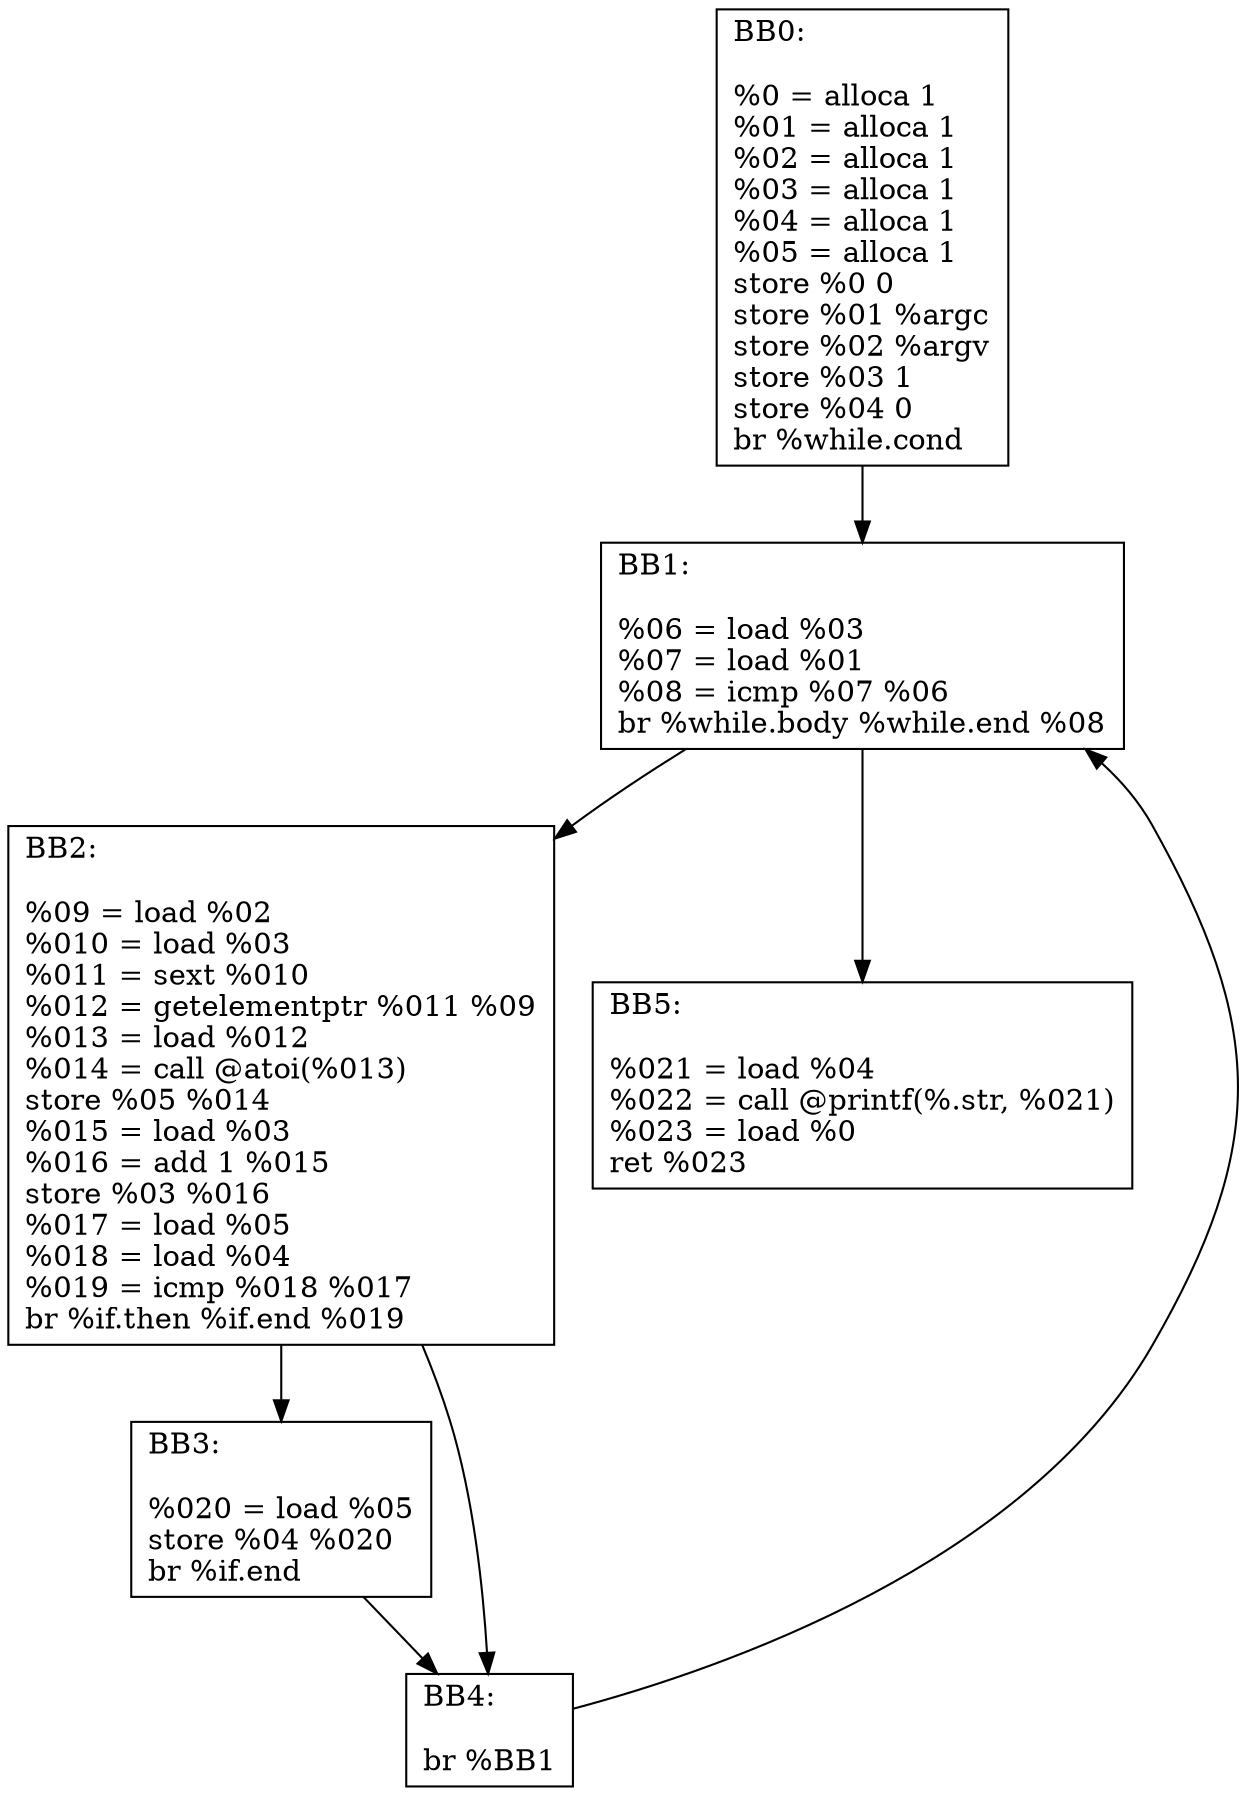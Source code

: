 digraph "CFG for 'main' function" {
BB0 [shape=record, label="{BB0:\l\l
%0 = alloca 1\l
%01 = alloca 1\l
%02 = alloca 1\l
%03 = alloca 1\l
%04 = alloca 1\l
%05 = alloca 1\l
store %0 0\l
store %01 %argc\l
store %02 %argv\l
store %03 1\l
store %04 0\l
br %while.cond\l
}"];
BB1 [shape=record, label="{BB1:\l\l
%06 = load %03\l
%07 = load %01\l
%08 = icmp %07 %06\l
br %while.body %while.end %08\l
}"];
BB2 [shape=record, label="{BB2:\l\l
%09 = load %02\l
%010 = load %03\l
%011 = sext %010\l
%012 = getelementptr %011 %09\l
%013 = load %012\l
%014 = call @atoi(%013)\l
store %05 %014\l
%015 = load %03\l
%016 = add 1 %015\l
store %03 %016\l
%017 = load %05\l
%018 = load %04\l
%019 = icmp %018 %017\l
br %if.then %if.end %019\l
}"];
BB3 [shape=record, label="{BB3:\l\l
%020 = load %05\l
store %04 %020\l
br %if.end\l
}"];
BB4 [shape=record, label="{BB4:\l\l
br %BB1\l
}"];
BB5 [shape=record, label="{BB5:\l\l
%021 = load %04\l
%022 = call @printf(%.str, %021)\l
%023 = load %0\l
ret %023\l
}"];
BB0 -> BB1
BB1 -> BB2
BB1 -> BB5
BB2 -> BB3
BB2 -> BB4
BB3 -> BB4
BB4 -> BB1
}

